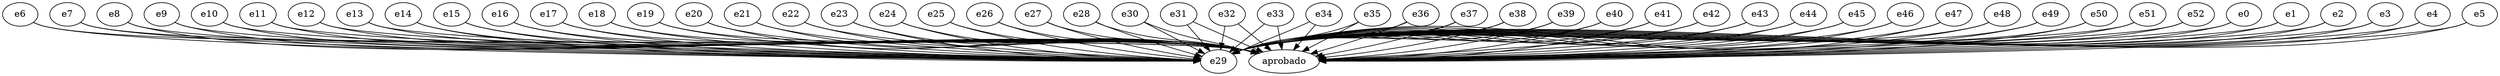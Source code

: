 strict digraph "" {
	e0 -> e29;
	e0 -> aprobado;
	e1 -> e29;
	e1 -> aprobado;
	e2 -> e29;
	e2 -> aprobado;
	e3 -> e29;
	e3 -> aprobado;
	e4 -> e29;
	e4 -> aprobado;
	e5 -> e29;
	e5 -> aprobado;
	e6 -> e29;
	e6 -> aprobado;
	e7 -> e29;
	e7 -> aprobado;
	e8 -> e29;
	e8 -> aprobado;
	e9 -> e29;
	e9 -> aprobado;
	e10 -> e29;
	e10 -> aprobado;
	e11 -> e29;
	e11 -> aprobado;
	e12 -> e29;
	e12 -> aprobado;
	e13 -> e29;
	e13 -> aprobado;
	e14 -> e29;
	e14 -> aprobado;
	e15 -> e29;
	e15 -> aprobado;
	e16 -> e29;
	e16 -> aprobado;
	e17 -> e29;
	e17 -> aprobado;
	e18 -> e29;
	e18 -> aprobado;
	e19 -> e29;
	e19 -> aprobado;
	e20 -> e29;
	e20 -> aprobado;
	e21 -> e29;
	e21 -> aprobado;
	e22 -> e29;
	e22 -> aprobado;
	e23 -> e29;
	e23 -> aprobado;
	e24 -> e29;
	e24 -> aprobado;
	e25 -> e29;
	e25 -> aprobado;
	e26 -> e29;
	e26 -> aprobado;
	e27 -> e29;
	e27 -> aprobado;
	e28 -> e29;
	e28 -> aprobado;
	e30 -> e29;
	e30 -> aprobado;
	e31 -> e29;
	e31 -> aprobado;
	e32 -> e29;
	e32 -> aprobado;
	e33 -> e29;
	e33 -> aprobado;
	e34 -> e29;
	e34 -> aprobado;
	e35 -> e29;
	e35 -> aprobado;
	e36 -> e29;
	e36 -> aprobado;
	e37 -> e29;
	e37 -> aprobado;
	e38 -> e29;
	e38 -> aprobado;
	e39 -> e29;
	e39 -> aprobado;
	e40 -> e29;
	e40 -> aprobado;
	e41 -> e29;
	e41 -> aprobado;
	e42 -> e29;
	e42 -> aprobado;
	e43 -> e29;
	e43 -> aprobado;
	e44 -> e29;
	e44 -> aprobado;
	e45 -> e29;
	e45 -> aprobado;
	e46 -> e29;
	e46 -> aprobado;
	e47 -> e29;
	e47 -> aprobado;
	e48 -> e29;
	e48 -> aprobado;
	e49 -> e29;
	e49 -> aprobado;
	e50 -> e29;
	e50 -> aprobado;
	e51 -> e29;
	e51 -> aprobado;
	e52 -> e29;
	e52 -> aprobado;
}
